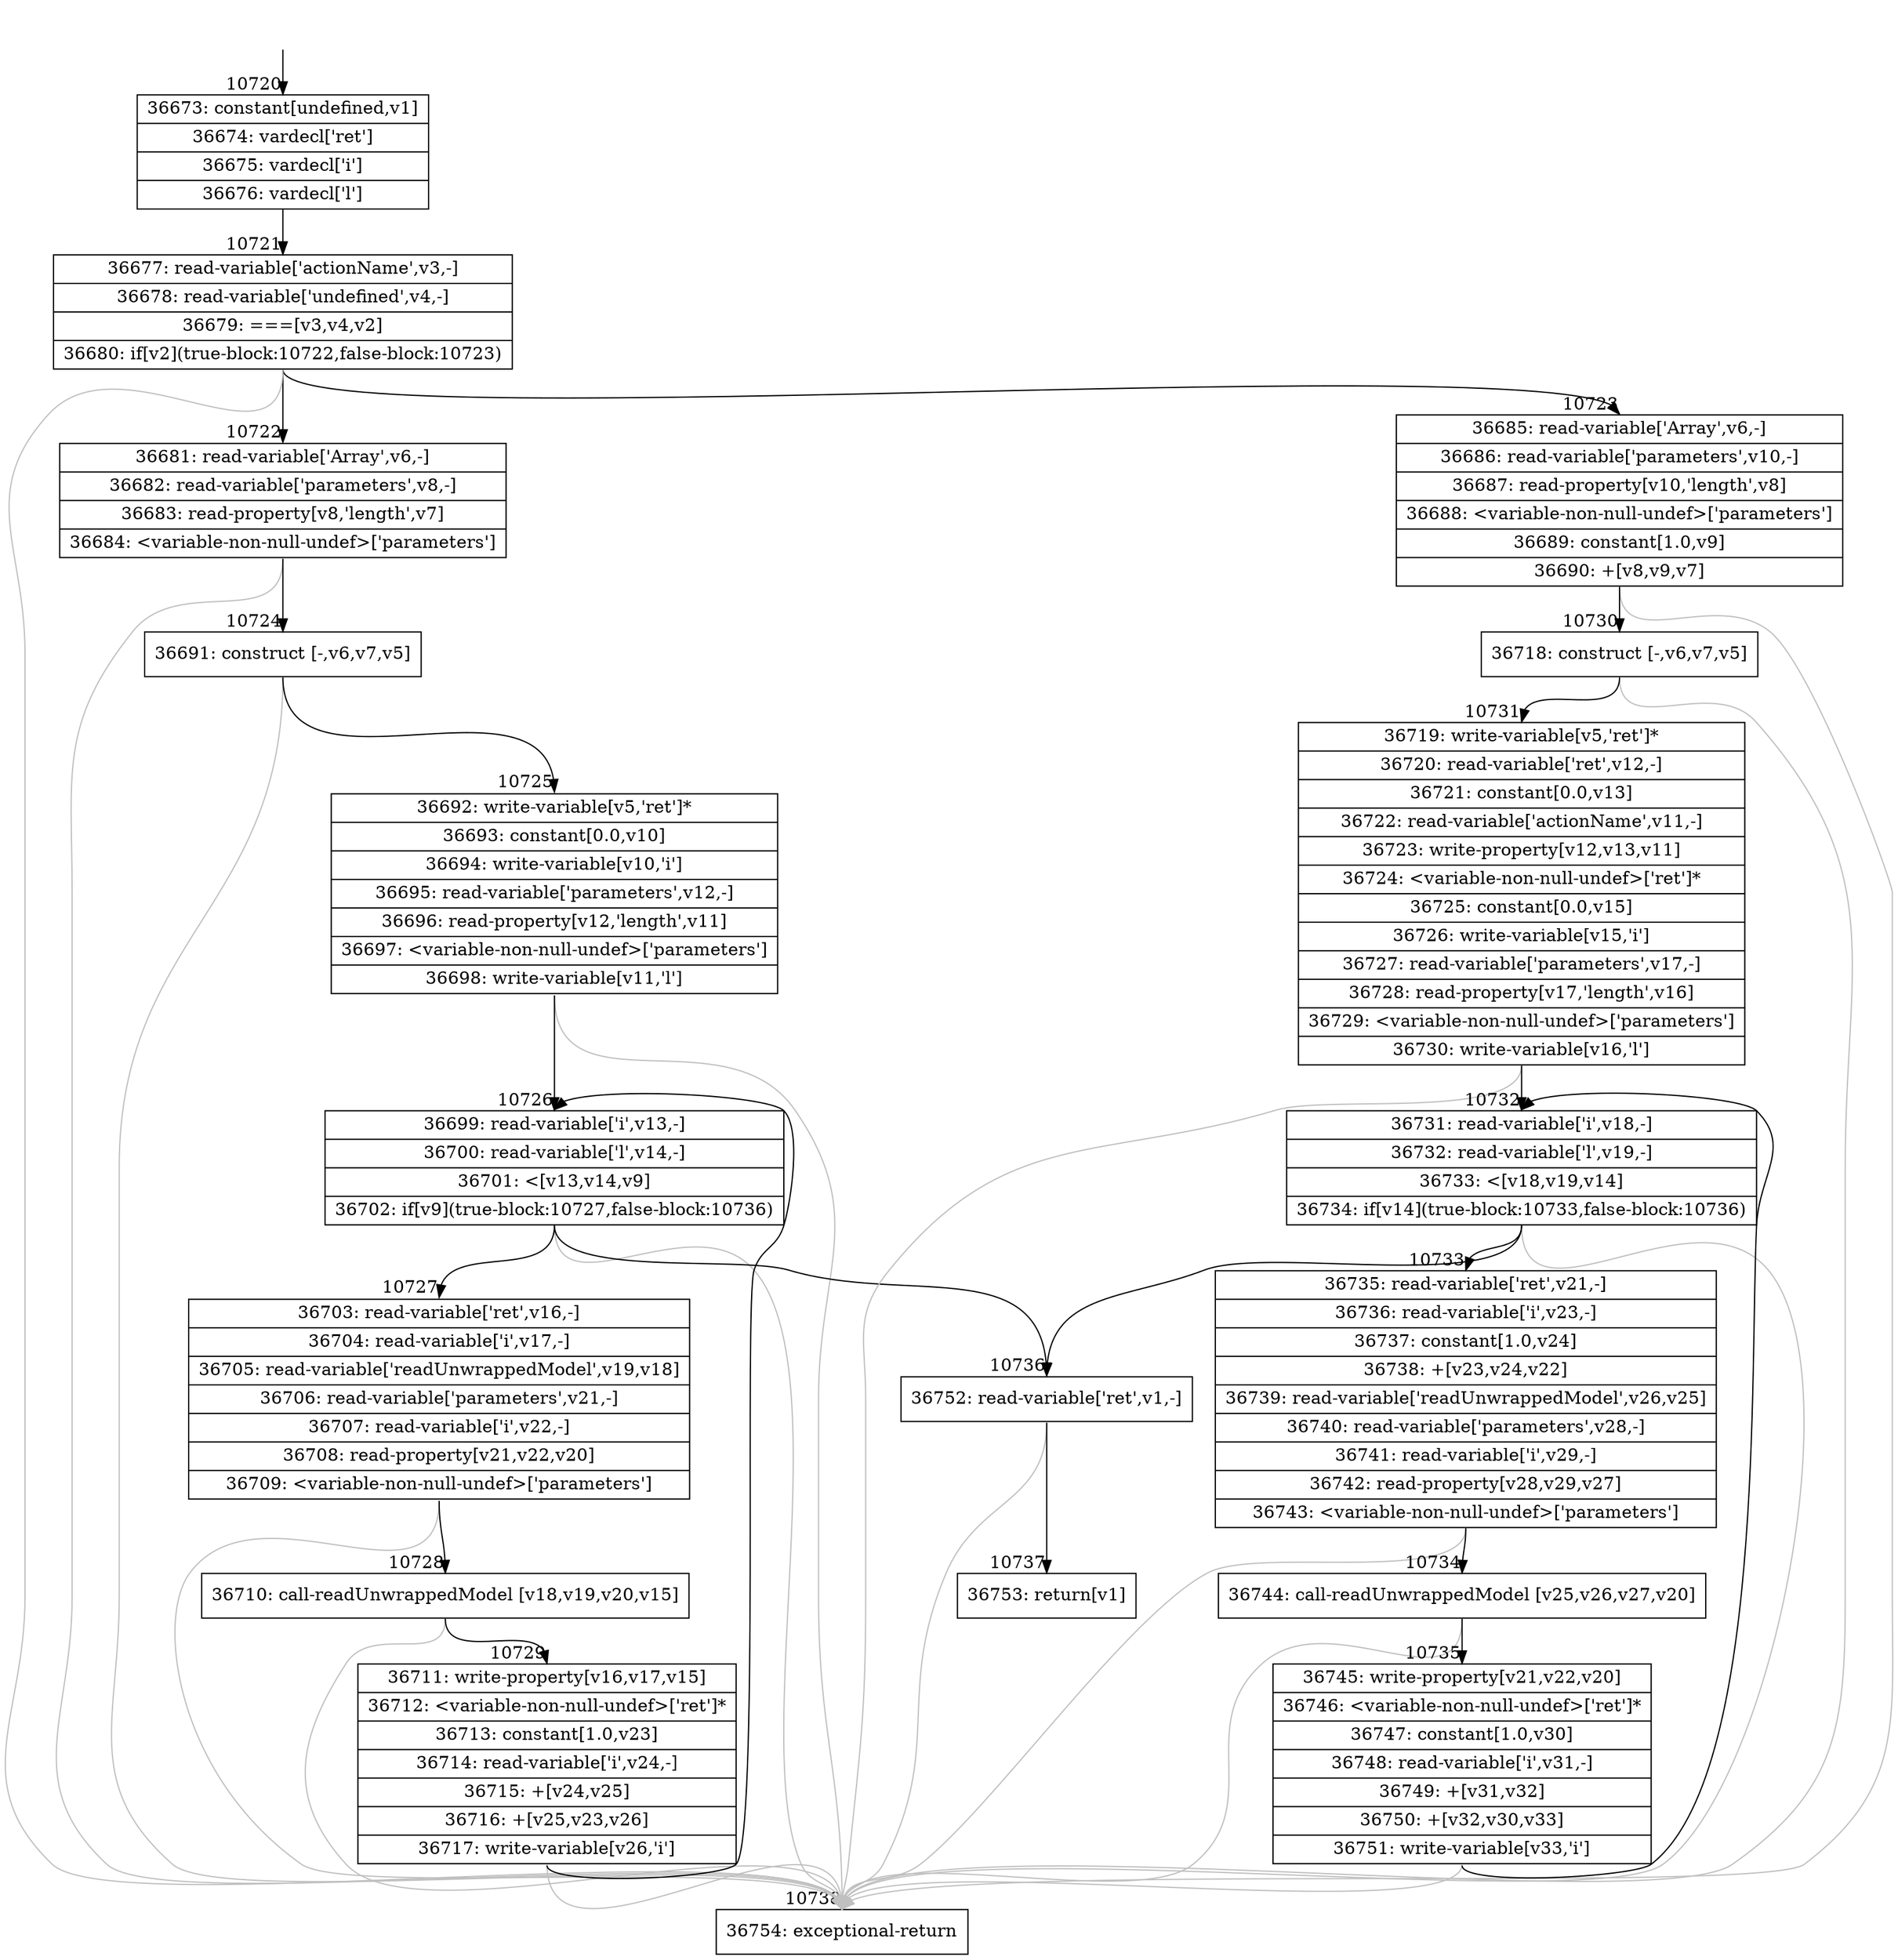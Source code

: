 digraph {
rankdir="TD"
BB_entry899[shape=none,label=""];
BB_entry899 -> BB10720 [tailport=s, headport=n, headlabel="    10720"]
BB10720 [shape=record label="{36673: constant[undefined,v1]|36674: vardecl['ret']|36675: vardecl['i']|36676: vardecl['l']}" ] 
BB10720 -> BB10721 [tailport=s, headport=n, headlabel="      10721"]
BB10721 [shape=record label="{36677: read-variable['actionName',v3,-]|36678: read-variable['undefined',v4,-]|36679: ===[v3,v4,v2]|36680: if[v2](true-block:10722,false-block:10723)}" ] 
BB10721 -> BB10722 [tailport=s, headport=n, headlabel="      10722"]
BB10721 -> BB10723 [tailport=s, headport=n, headlabel="      10723"]
BB10721 -> BB10738 [tailport=s, headport=n, color=gray, headlabel="      10738"]
BB10722 [shape=record label="{36681: read-variable['Array',v6,-]|36682: read-variable['parameters',v8,-]|36683: read-property[v8,'length',v7]|36684: \<variable-non-null-undef\>['parameters']}" ] 
BB10722 -> BB10724 [tailport=s, headport=n, headlabel="      10724"]
BB10722 -> BB10738 [tailport=s, headport=n, color=gray]
BB10723 [shape=record label="{36685: read-variable['Array',v6,-]|36686: read-variable['parameters',v10,-]|36687: read-property[v10,'length',v8]|36688: \<variable-non-null-undef\>['parameters']|36689: constant[1.0,v9]|36690: +[v8,v9,v7]}" ] 
BB10723 -> BB10730 [tailport=s, headport=n, headlabel="      10730"]
BB10723 -> BB10738 [tailport=s, headport=n, color=gray]
BB10724 [shape=record label="{36691: construct [-,v6,v7,v5]}" ] 
BB10724 -> BB10725 [tailport=s, headport=n, headlabel="      10725"]
BB10724 -> BB10738 [tailport=s, headport=n, color=gray]
BB10725 [shape=record label="{36692: write-variable[v5,'ret']*|36693: constant[0.0,v10]|36694: write-variable[v10,'i']|36695: read-variable['parameters',v12,-]|36696: read-property[v12,'length',v11]|36697: \<variable-non-null-undef\>['parameters']|36698: write-variable[v11,'l']}" ] 
BB10725 -> BB10726 [tailport=s, headport=n, headlabel="      10726"]
BB10725 -> BB10738 [tailport=s, headport=n, color=gray]
BB10726 [shape=record label="{36699: read-variable['i',v13,-]|36700: read-variable['l',v14,-]|36701: \<[v13,v14,v9]|36702: if[v9](true-block:10727,false-block:10736)}" ] 
BB10726 -> BB10727 [tailport=s, headport=n, headlabel="      10727"]
BB10726 -> BB10736 [tailport=s, headport=n, headlabel="      10736"]
BB10726 -> BB10738 [tailport=s, headport=n, color=gray]
BB10727 [shape=record label="{36703: read-variable['ret',v16,-]|36704: read-variable['i',v17,-]|36705: read-variable['readUnwrappedModel',v19,v18]|36706: read-variable['parameters',v21,-]|36707: read-variable['i',v22,-]|36708: read-property[v21,v22,v20]|36709: \<variable-non-null-undef\>['parameters']}" ] 
BB10727 -> BB10728 [tailport=s, headport=n, headlabel="      10728"]
BB10727 -> BB10738 [tailport=s, headport=n, color=gray]
BB10728 [shape=record label="{36710: call-readUnwrappedModel [v18,v19,v20,v15]}" ] 
BB10728 -> BB10729 [tailport=s, headport=n, headlabel="      10729"]
BB10728 -> BB10738 [tailport=s, headport=n, color=gray]
BB10729 [shape=record label="{36711: write-property[v16,v17,v15]|36712: \<variable-non-null-undef\>['ret']*|36713: constant[1.0,v23]|36714: read-variable['i',v24,-]|36715: +[v24,v25]|36716: +[v25,v23,v26]|36717: write-variable[v26,'i']}" ] 
BB10729 -> BB10726 [tailport=s, headport=n]
BB10729 -> BB10738 [tailport=s, headport=n, color=gray]
BB10730 [shape=record label="{36718: construct [-,v6,v7,v5]}" ] 
BB10730 -> BB10731 [tailport=s, headport=n, headlabel="      10731"]
BB10730 -> BB10738 [tailport=s, headport=n, color=gray]
BB10731 [shape=record label="{36719: write-variable[v5,'ret']*|36720: read-variable['ret',v12,-]|36721: constant[0.0,v13]|36722: read-variable['actionName',v11,-]|36723: write-property[v12,v13,v11]|36724: \<variable-non-null-undef\>['ret']*|36725: constant[0.0,v15]|36726: write-variable[v15,'i']|36727: read-variable['parameters',v17,-]|36728: read-property[v17,'length',v16]|36729: \<variable-non-null-undef\>['parameters']|36730: write-variable[v16,'l']}" ] 
BB10731 -> BB10732 [tailport=s, headport=n, headlabel="      10732"]
BB10731 -> BB10738 [tailport=s, headport=n, color=gray]
BB10732 [shape=record label="{36731: read-variable['i',v18,-]|36732: read-variable['l',v19,-]|36733: \<[v18,v19,v14]|36734: if[v14](true-block:10733,false-block:10736)}" ] 
BB10732 -> BB10733 [tailport=s, headport=n, headlabel="      10733"]
BB10732 -> BB10736 [tailport=s, headport=n]
BB10732 -> BB10738 [tailport=s, headport=n, color=gray]
BB10733 [shape=record label="{36735: read-variable['ret',v21,-]|36736: read-variable['i',v23,-]|36737: constant[1.0,v24]|36738: +[v23,v24,v22]|36739: read-variable['readUnwrappedModel',v26,v25]|36740: read-variable['parameters',v28,-]|36741: read-variable['i',v29,-]|36742: read-property[v28,v29,v27]|36743: \<variable-non-null-undef\>['parameters']}" ] 
BB10733 -> BB10734 [tailport=s, headport=n, headlabel="      10734"]
BB10733 -> BB10738 [tailport=s, headport=n, color=gray]
BB10734 [shape=record label="{36744: call-readUnwrappedModel [v25,v26,v27,v20]}" ] 
BB10734 -> BB10735 [tailport=s, headport=n, headlabel="      10735"]
BB10734 -> BB10738 [tailport=s, headport=n, color=gray]
BB10735 [shape=record label="{36745: write-property[v21,v22,v20]|36746: \<variable-non-null-undef\>['ret']*|36747: constant[1.0,v30]|36748: read-variable['i',v31,-]|36749: +[v31,v32]|36750: +[v32,v30,v33]|36751: write-variable[v33,'i']}" ] 
BB10735 -> BB10732 [tailport=s, headport=n]
BB10735 -> BB10738 [tailport=s, headport=n, color=gray]
BB10736 [shape=record label="{36752: read-variable['ret',v1,-]}" ] 
BB10736 -> BB10737 [tailport=s, headport=n, headlabel="      10737"]
BB10736 -> BB10738 [tailport=s, headport=n, color=gray]
BB10737 [shape=record label="{36753: return[v1]}" ] 
BB10738 [shape=record label="{36754: exceptional-return}" ] 
//#$~ 19083
}
